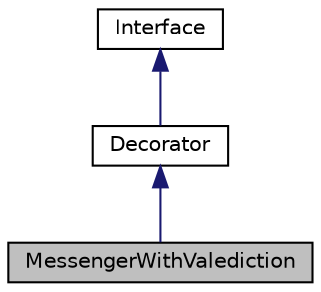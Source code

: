 digraph "MessengerWithValediction"
{
  edge [fontname="Helvetica",fontsize="10",labelfontname="Helvetica",labelfontsize="10"];
  node [fontname="Helvetica",fontsize="10",shape=record];
  Node1 [label="MessengerWithValediction",height=0.2,width=0.4,color="black", fillcolor="grey75", style="filled", fontcolor="black"];
  Node2 -> Node1 [dir="back",color="midnightblue",fontsize="10",style="solid",fontname="Helvetica"];
  Node2 [label="Decorator",height=0.2,width=0.4,color="black", fillcolor="white", style="filled",URL="$classDecorator.html"];
  Node3 -> Node2 [dir="back",color="midnightblue",fontsize="10",style="solid",fontname="Helvetica"];
  Node3 [label="Interface",height=0.2,width=0.4,color="black", fillcolor="white", style="filled",URL="$classInterface.html"];
}
